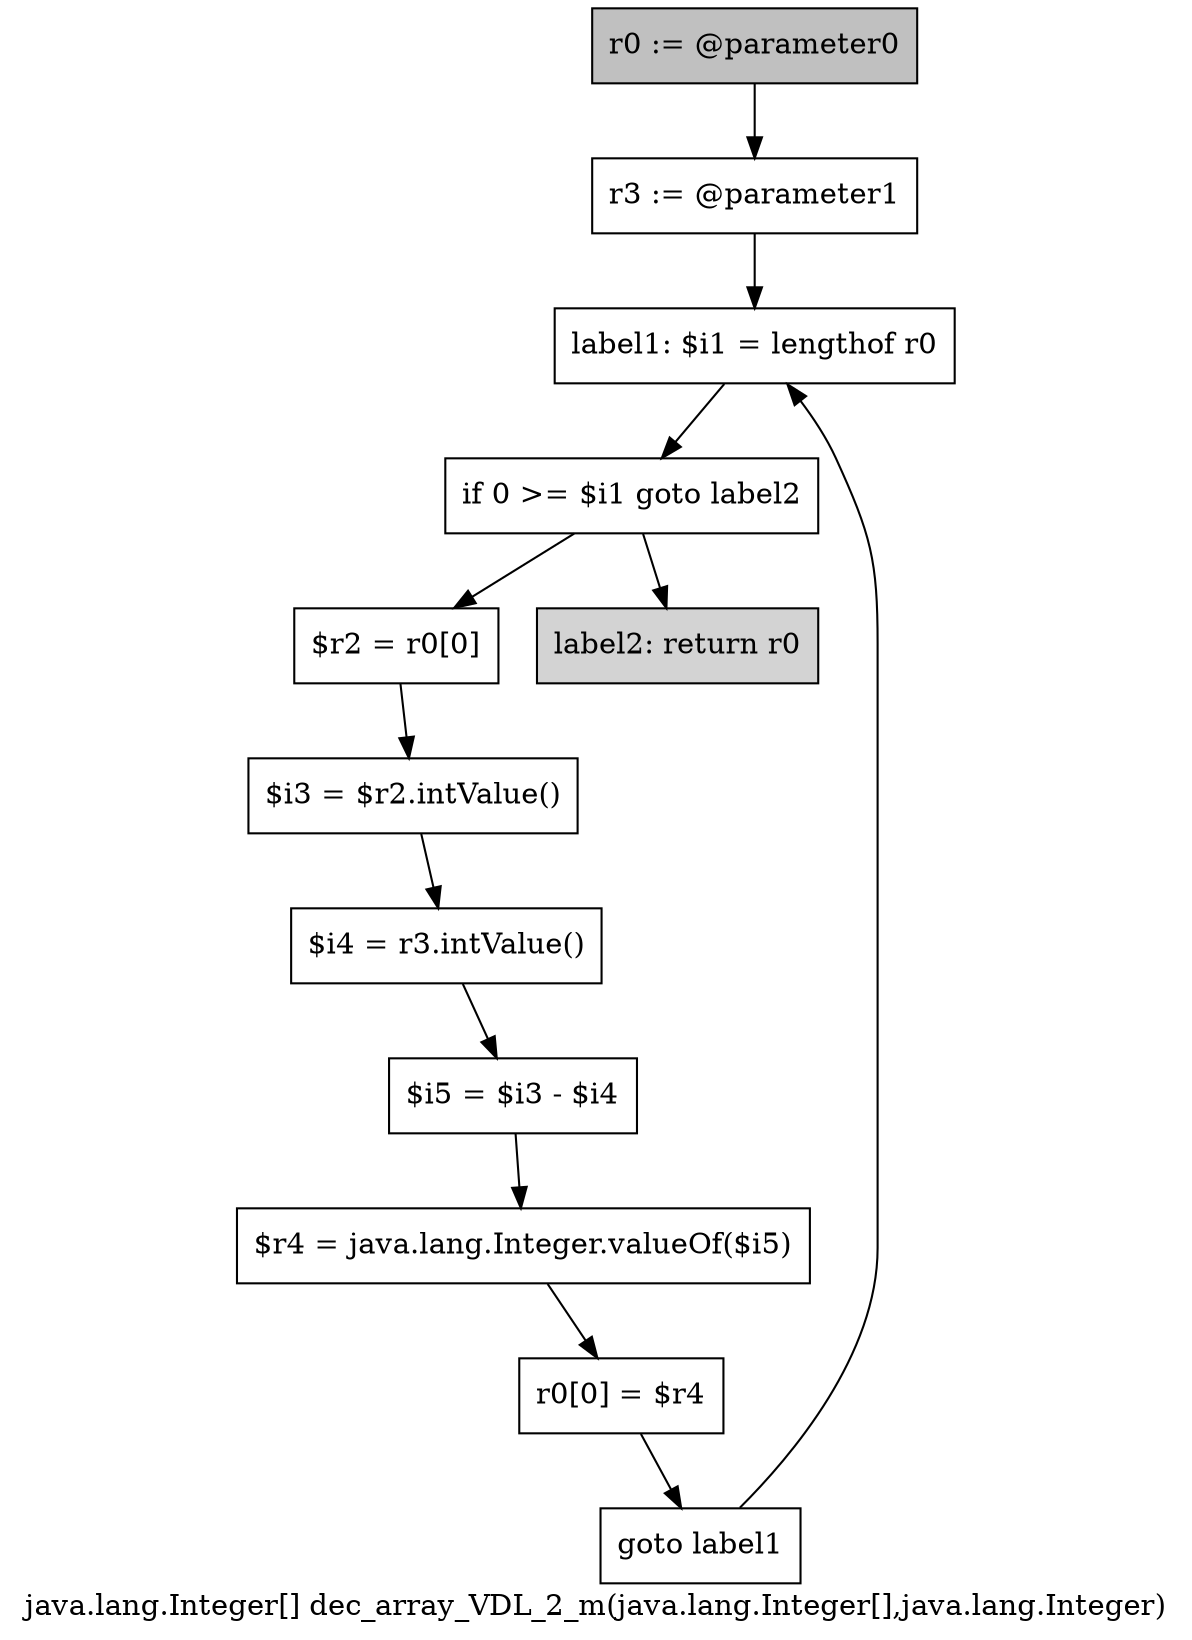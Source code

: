 digraph "java.lang.Integer[] dec_array_VDL_2_m(java.lang.Integer[],java.lang.Integer)" {
    label="java.lang.Integer[] dec_array_VDL_2_m(java.lang.Integer[],java.lang.Integer)";
    node [shape=box];
    "0" [style=filled,fillcolor=gray,label="r0 := @parameter0",];
    "1" [label="r3 := @parameter1",];
    "0"->"1";
    "2" [label="label1: $i1 = lengthof r0",];
    "1"->"2";
    "3" [label="if 0 >= $i1 goto label2",];
    "2"->"3";
    "4" [label="$r2 = r0[0]",];
    "3"->"4";
    "11" [style=filled,fillcolor=lightgray,label="label2: return r0",];
    "3"->"11";
    "5" [label="$i3 = $r2.intValue()",];
    "4"->"5";
    "6" [label="$i4 = r3.intValue()",];
    "5"->"6";
    "7" [label="$i5 = $i3 - $i4",];
    "6"->"7";
    "8" [label="$r4 = java.lang.Integer.valueOf($i5)",];
    "7"->"8";
    "9" [label="r0[0] = $r4",];
    "8"->"9";
    "10" [label="goto label1",];
    "9"->"10";
    "10"->"2";
}
